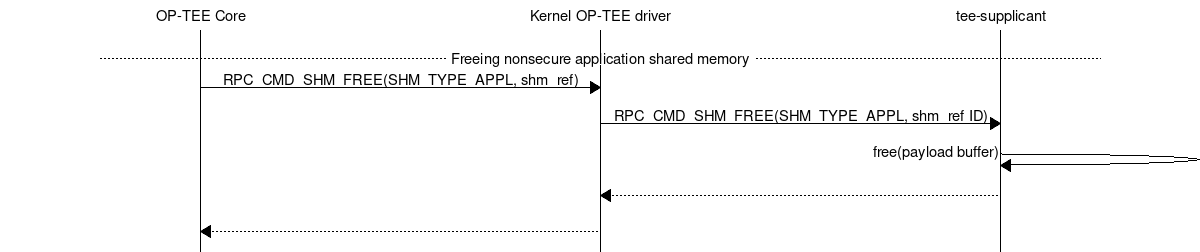 
# Generate with:
# mscgen -T png -o images/trusted_applications/free_appl_shm.png \
# 		images/trusted_applications/free_appl_shm.msc

msc {
	hscale = "2", wordwraparcs = on;

	a [label="OP-TEE Core"], b [label="Kernel OP-TEE driver"],
	c [label="tee-supplicant"];

	||| ;
	--- [ label = " Freeing nonsecure application shared memory "];
	a=>b [ label = "RPC_CMD_SHM_FREE(SHM_TYPE_APPL, shm_ref)" ];
	b=>c [ label = "RPC_CMD_SHM_FREE(SHM_TYPE_APPL, shm_ref ID)" ];
	c=>c [ label = "free(payload buffer)" ];
	c>>b;
	b>>a;
}
